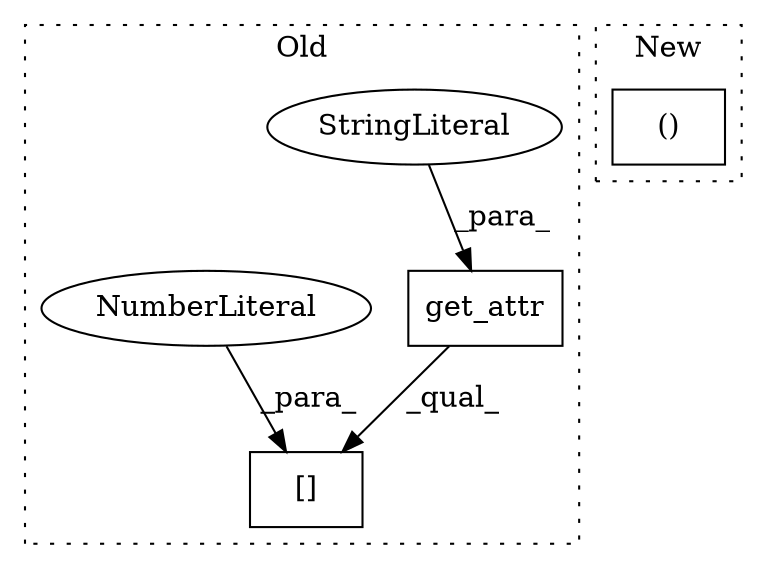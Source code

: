 digraph G {
subgraph cluster0 {
1 [label="get_attr" a="32" s="6196,6211" l="9,1" shape="box"];
3 [label="StringLiteral" a="45" s="6205" l="6" shape="ellipse"];
4 [label="[]" a="2" s="6181,6214" l="32,1" shape="box"];
5 [label="NumberLiteral" a="34" s="6213" l="1" shape="ellipse"];
label = "Old";
style="dotted";
}
subgraph cluster1 {
2 [label="()" a="106" s="6674" l="23" shape="box"];
label = "New";
style="dotted";
}
1 -> 4 [label="_qual_"];
3 -> 1 [label="_para_"];
5 -> 4 [label="_para_"];
}